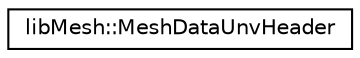 digraph "Graphical Class Hierarchy"
{
  edge [fontname="Helvetica",fontsize="10",labelfontname="Helvetica",labelfontsize="10"];
  node [fontname="Helvetica",fontsize="10",shape=record];
  rankdir="LR";
  Node1 [label="libMesh::MeshDataUnvHeader",height=0.2,width=0.4,color="black", fillcolor="white", style="filled",URL="$classlibMesh_1_1MeshDataUnvHeader.html"];
}

